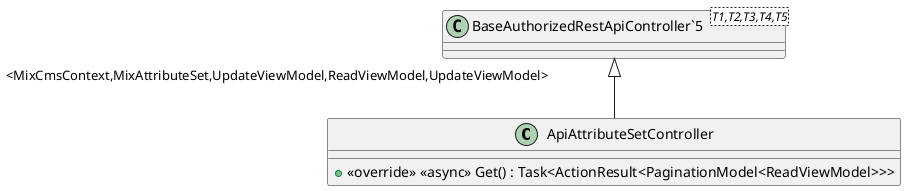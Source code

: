 @startuml
class ApiAttributeSetController {
    + <<override>> <<async>> Get() : Task<ActionResult<PaginationModel<ReadViewModel>>>
}
class "BaseAuthorizedRestApiController`5"<T1,T2,T3,T4,T5> {
}
"BaseAuthorizedRestApiController`5" "<MixCmsContext,MixAttributeSet,UpdateViewModel,ReadViewModel,UpdateViewModel>" <|-- ApiAttributeSetController
@enduml

